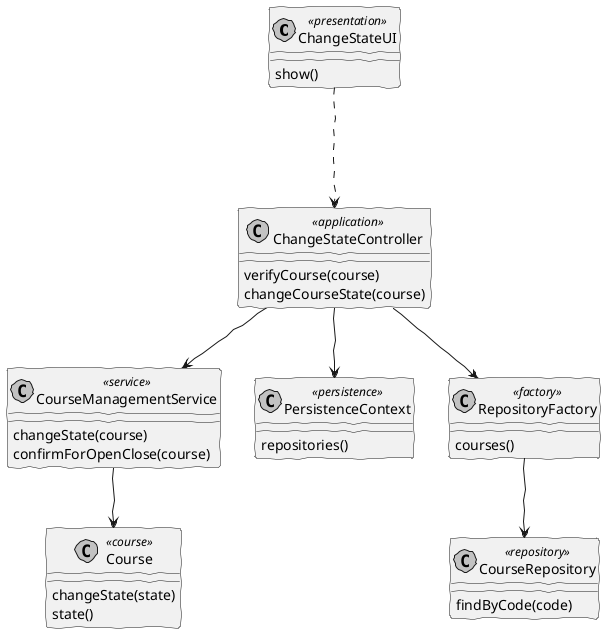 @startuml

skinparam handwritten true
skinparam monochrome true
skinparam packageStyle rect
skinparam defaultFontName FG Virgil
skinparam shadowing false


class ChangeStateUI <<presentation>>
class ChangeStateController<<application>>
class CourseManagementService<<service>>
class Course<<course>>
class PersistenceContext<<persistence>>
class RepositoryFactory<<factory>>
class CourseRepository <<repository>>

class ChangeStateUI{
show()
}

class ChangeStateController{
verifyCourse(course)
changeCourseState(course)
}

class PersistenceContext{
repositories()
}

class RepositoryFactory{
courses()
}

class CourseRepository{
findByCode(code)
}

class Course{
changeState(state)
state()
}

class CourseManagementService{
changeState(course)
confirmForOpenClose(course)
}

ChangeStateUI -.-> ChangeStateController

ChangeStateController --> PersistenceContext
ChangeStateController --> RepositoryFactory
ChangeStateController --> CourseManagementService

RepositoryFactory --> CourseRepository

CourseManagementService --> Course

@enduml